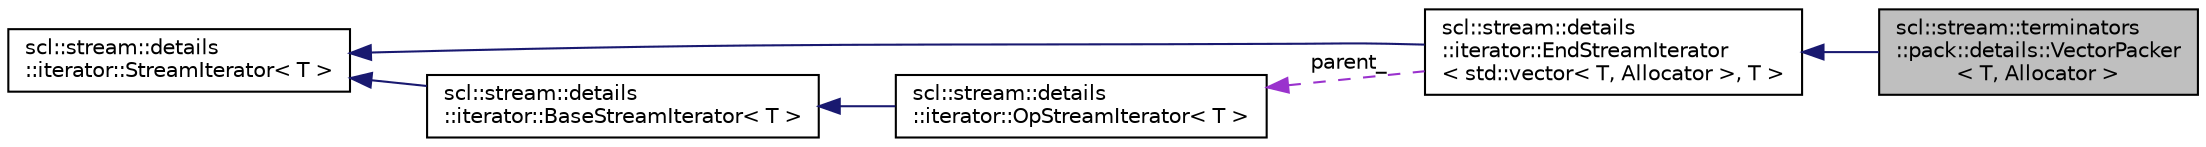 digraph "scl::stream::terminators::pack::details::VectorPacker&lt; T, Allocator &gt;"
{
  edge [fontname="Helvetica",fontsize="10",labelfontname="Helvetica",labelfontsize="10"];
  node [fontname="Helvetica",fontsize="10",shape=record];
  rankdir="LR";
  Node3 [label="scl::stream::terminators\l::pack::details::VectorPacker\l\< T, Allocator \>",height=0.2,width=0.4,color="black", fillcolor="grey75", style="filled", fontcolor="black"];
  Node4 -> Node3 [dir="back",color="midnightblue",fontsize="10",style="solid",fontname="Helvetica"];
  Node4 [label="scl::stream::details\l::iterator::EndStreamIterator\l\< std::vector\< T, Allocator \>, T \>",height=0.2,width=0.4,color="black", fillcolor="white", style="filled",URL="$classscl_1_1stream_1_1details_1_1iterator_1_1_end_stream_iterator.html"];
  Node5 -> Node4 [dir="back",color="midnightblue",fontsize="10",style="solid",fontname="Helvetica"];
  Node5 [label="scl::stream::details\l::iterator::StreamIterator\< T \>",height=0.2,width=0.4,color="black", fillcolor="white", style="filled",URL="$classscl_1_1stream_1_1details_1_1iterator_1_1_stream_iterator.html",tooltip="Abstract base class for stream iterators defining the required behavior. "];
  Node6 -> Node4 [dir="back",color="darkorchid3",fontsize="10",style="dashed",label=" parent_" ,fontname="Helvetica"];
  Node6 [label="scl::stream::details\l::iterator::OpStreamIterator\< T \>",height=0.2,width=0.4,color="black", fillcolor="white", style="filled",URL="$classscl_1_1stream_1_1details_1_1iterator_1_1_op_stream_iterator.html"];
  Node7 -> Node6 [dir="back",color="midnightblue",fontsize="10",style="solid",fontname="Helvetica"];
  Node7 [label="scl::stream::details\l::iterator::BaseStreamIterator\< T \>",height=0.2,width=0.4,color="black", fillcolor="white", style="filled",URL="$classscl_1_1stream_1_1details_1_1iterator_1_1_base_stream_iterator.html",tooltip="A class for iterators that start a stream chain. "];
  Node5 -> Node7 [dir="back",color="midnightblue",fontsize="10",style="solid",fontname="Helvetica"];
}
